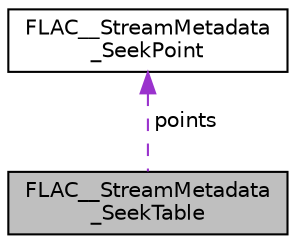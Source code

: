digraph "FLAC__StreamMetadata_SeekTable"
{
 // LATEX_PDF_SIZE
  edge [fontname="Helvetica",fontsize="10",labelfontname="Helvetica",labelfontsize="10"];
  node [fontname="Helvetica",fontsize="10",shape=record];
  Node1 [label="FLAC__StreamMetadata\l_SeekTable",height=0.2,width=0.4,color="black", fillcolor="grey75", style="filled", fontcolor="black",tooltip=" "];
  Node2 -> Node1 [dir="back",color="darkorchid3",fontsize="10",style="dashed",label=" points" ];
  Node2 [label="FLAC__StreamMetadata\l_SeekPoint",height=0.2,width=0.4,color="black", fillcolor="white", style="filled",URL="$d9/d8d/structFLAC____StreamMetadata__SeekPoint.html",tooltip=" "];
}
